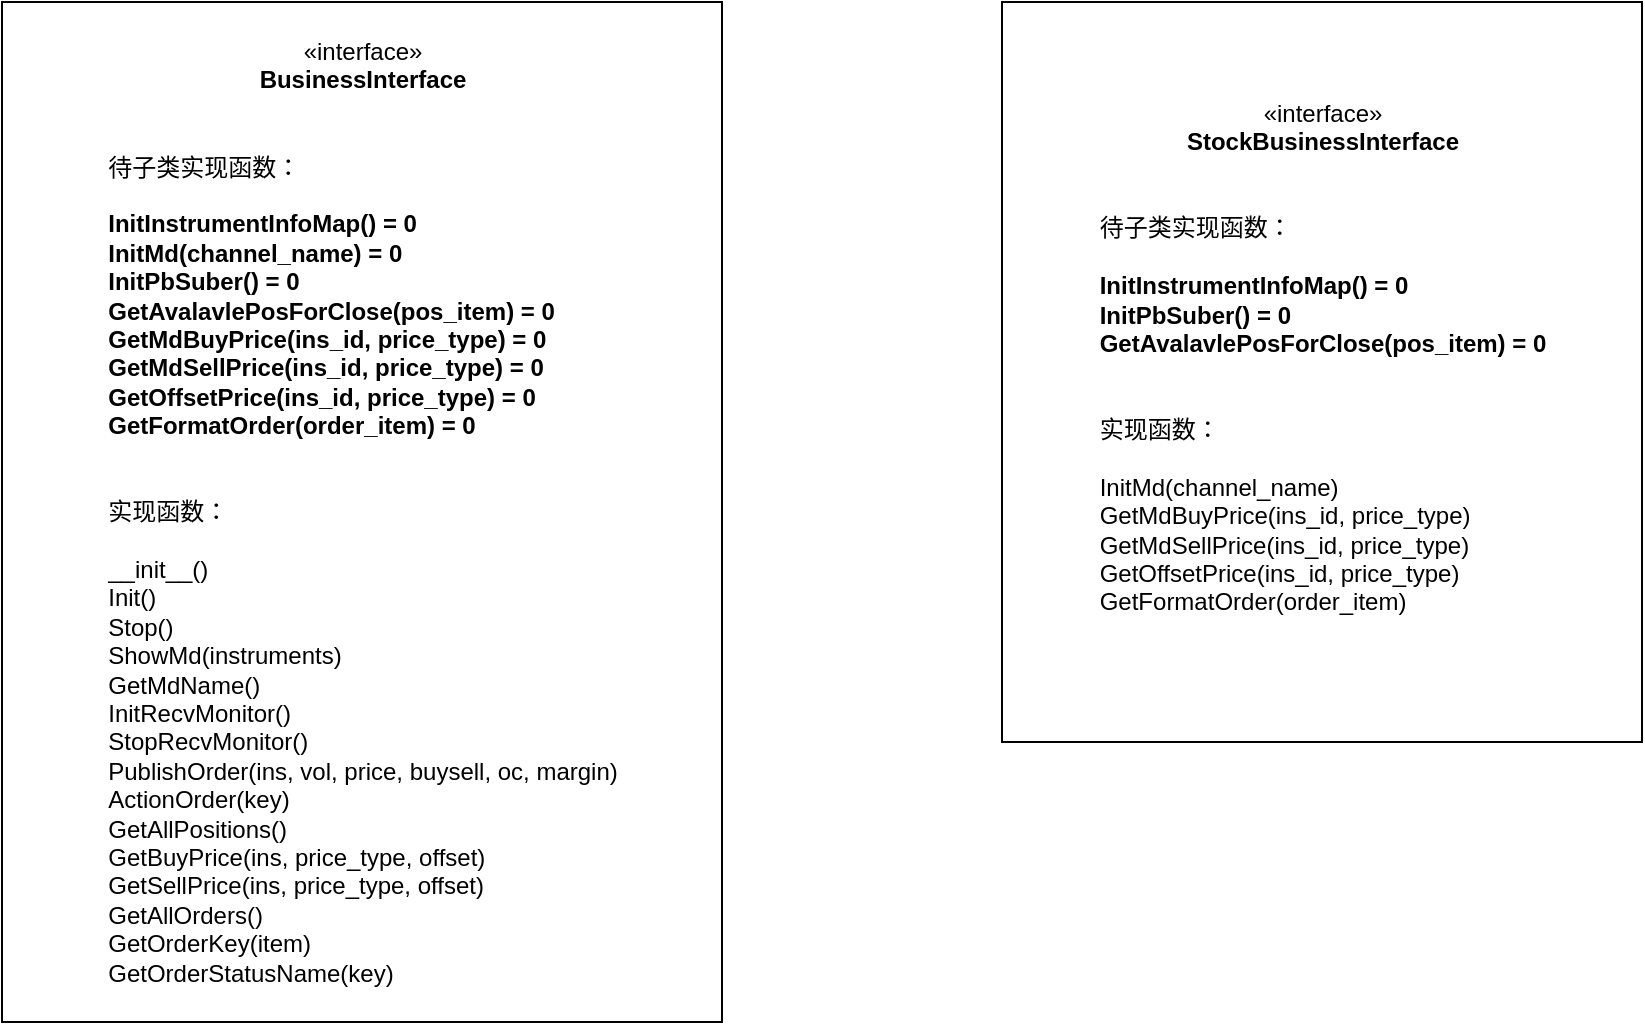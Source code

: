 <mxfile version="19.0.3" type="github">
  <diagram id="C5RBs43oDa-KdzZeNtuy" name="Page-1">
    <mxGraphModel dx="2249" dy="757" grid="1" gridSize="10" guides="1" tooltips="1" connect="1" arrows="1" fold="1" page="1" pageScale="1" pageWidth="827" pageHeight="1169" math="0" shadow="0">
      <root>
        <mxCell id="WIyWlLk6GJQsqaUBKTNV-0" />
        <mxCell id="WIyWlLk6GJQsqaUBKTNV-1" parent="WIyWlLk6GJQsqaUBKTNV-0" />
        <mxCell id="iNfMXYK0mqE8fQsRYW3O-3" value="«interface»&lt;br&gt;&lt;b&gt;StockBusinessInterface&lt;/b&gt;&lt;br&gt;&lt;br&gt;&lt;br&gt;&lt;div style=&quot;text-align: left;&quot;&gt;待子类实现函数：&lt;/div&gt;&lt;div style=&quot;text-align: left;&quot;&gt;&lt;br&gt;&lt;/div&gt;&lt;div style=&quot;text-align: left;&quot;&gt;&lt;div&gt;&lt;span style=&quot;background-color: initial;&quot;&gt;&lt;b&gt;InitInstrumentInfoMap() = 0&lt;/b&gt;&lt;/span&gt;&lt;/div&gt;&lt;div&gt;&lt;span style=&quot;background-color: initial;&quot;&gt;&lt;b&gt;InitPbSuber() = 0&lt;/b&gt;&lt;/span&gt;&lt;/div&gt;&lt;div&gt;&lt;span style=&quot;background-color: initial;&quot;&gt;&lt;b&gt;GetAvalavlePosForClose(pos_item) = 0&lt;/b&gt;&lt;/span&gt;&lt;/div&gt;&lt;/div&gt;&lt;div style=&quot;text-align: left;&quot;&gt;&lt;br&gt;&lt;/div&gt;&lt;div style=&quot;text-align: left;&quot;&gt;&lt;br&gt;&lt;/div&gt;&lt;div style=&quot;text-align: left;&quot;&gt;实现函数：&lt;/div&gt;&lt;div style=&quot;text-align: left;&quot;&gt;&lt;br&gt;&lt;/div&gt;&lt;div style=&quot;text-align: left;&quot;&gt;InitMd(channel_name)&lt;br&gt;&lt;/div&gt;&lt;div style=&quot;text-align: left;&quot;&gt;&lt;div&gt;&lt;span style=&quot;background-color: initial;&quot;&gt;GetMdBuyPrice(ins_id, price_type)&amp;nbsp;&lt;/span&gt;&lt;/div&gt;&lt;div&gt;GetMdSellPrice(ins_id, price_type)&lt;span style=&quot;background-color: initial;&quot;&gt;&lt;br&gt;&lt;/span&gt;&lt;/div&gt;&lt;div&gt;GetOffsetPrice(ins_id, price_type)&lt;br&gt;&lt;/div&gt;&lt;div&gt;GetFormatOrder(order_item)&lt;/div&gt;&lt;/div&gt;&lt;div style=&quot;text-align: left;&quot;&gt;&lt;br&gt;&lt;/div&gt;" style="html=1;" vertex="1" parent="WIyWlLk6GJQsqaUBKTNV-1">
          <mxGeometry x="320" y="80" width="320" height="370" as="geometry" />
        </mxCell>
        <mxCell id="iNfMXYK0mqE8fQsRYW3O-2" value="&lt;br&gt;«interface»&lt;br&gt;&lt;b&gt;BusinessInterface&lt;br&gt;&lt;/b&gt;&lt;br&gt;&lt;div style=&quot;text-align: left;&quot;&gt;&lt;br&gt;&lt;/div&gt;&lt;div style=&quot;text-align: left;&quot;&gt;待子类实现函数：&lt;/div&gt;&lt;div style=&quot;text-align: left;&quot;&gt;&lt;br&gt;&lt;/div&gt;&lt;div style=&quot;text-align: left;&quot;&gt;&lt;span style=&quot;background-color: initial;&quot;&gt;&lt;b&gt;InitInstrumentInfoMap() = 0&lt;/b&gt;&lt;/span&gt;&lt;/div&gt;&lt;div style=&quot;text-align: left;&quot;&gt;&lt;span style=&quot;background-color: initial;&quot;&gt;&lt;b&gt;InitMd(channel_name) = 0&lt;/b&gt;&lt;/span&gt;&lt;/div&gt;&lt;div style=&quot;text-align: left;&quot;&gt;&lt;span style=&quot;background-color: initial;&quot;&gt;&lt;b&gt;InitPbSuber() = 0&lt;/b&gt;&lt;/span&gt;&lt;/div&gt;&lt;div style=&quot;text-align: left;&quot;&gt;&lt;span style=&quot;background-color: initial;&quot;&gt;&lt;b&gt;GetAvalavlePosForClose(pos_item) = 0&lt;/b&gt;&lt;/span&gt;&lt;/div&gt;&lt;div style=&quot;text-align: left;&quot;&gt;&lt;span style=&quot;background-color: initial;&quot;&gt;&lt;b&gt;GetMdBuyPrice(ins_id, price_type) = 0&lt;/b&gt;&lt;/span&gt;&lt;/div&gt;&lt;div style=&quot;text-align: left;&quot;&gt;&lt;b&gt;GetMdSellPrice(ins_id, price_type) = 0&lt;span style=&quot;background-color: initial;&quot;&gt;&lt;br&gt;&lt;/span&gt;&lt;/b&gt;&lt;/div&gt;&lt;div style=&quot;text-align: left;&quot;&gt;&lt;b&gt;GetOffsetPrice(ins_id, price_type) = 0&lt;br&gt;&lt;/b&gt;&lt;/div&gt;&lt;div style=&quot;text-align: left;&quot;&gt;&lt;b&gt;GetFormatOrder(order_item) = 0&lt;/b&gt;&lt;/div&gt;&lt;div style=&quot;text-align: left;&quot;&gt;&lt;br&gt;&lt;/div&gt;&lt;div style=&quot;text-align: left;&quot;&gt;&lt;br&gt;&lt;/div&gt;&lt;div style=&quot;text-align: left;&quot;&gt;实现函数：&lt;/div&gt;&lt;div style=&quot;text-align: left;&quot;&gt;&lt;br&gt;&lt;/div&gt;&lt;div style=&quot;text-align: left;&quot;&gt;__init__()&lt;/div&gt;&lt;div style=&quot;text-align: left;&quot;&gt;Init()&lt;/div&gt;&lt;div style=&quot;text-align: left;&quot;&gt;Stop()&lt;/div&gt;&lt;div style=&quot;text-align: left;&quot;&gt;ShowMd(instruments)&lt;/div&gt;&lt;div style=&quot;text-align: left;&quot;&gt;GetMdName()&lt;/div&gt;&lt;div style=&quot;text-align: left;&quot;&gt;InitRecvMonitor()&lt;/div&gt;&lt;div style=&quot;text-align: left;&quot;&gt;StopRecvMonitor()&lt;/div&gt;&lt;div style=&quot;text-align: left;&quot;&gt;PublishOrder(ins, vol, price, buysell, oc, margin)&lt;/div&gt;&lt;div style=&quot;text-align: left;&quot;&gt;ActionOrder(key)&lt;/div&gt;&lt;div style=&quot;text-align: left;&quot;&gt;GetAllPositions()&lt;/div&gt;&lt;div style=&quot;text-align: left;&quot;&gt;GetBuyPrice(ins, price_type, offset)&lt;/div&gt;&lt;div style=&quot;text-align: left;&quot;&gt;GetSellPrice(ins, price_type, offset)&lt;/div&gt;&lt;div style=&quot;text-align: left;&quot;&gt;GetAllOrders()&lt;/div&gt;&lt;div style=&quot;text-align: left;&quot;&gt;GetOrderKey(item)&lt;/div&gt;&lt;div style=&quot;text-align: left;&quot;&gt;GetOrderStatusName(key)&lt;/div&gt;&lt;div style=&quot;text-align: left;&quot;&gt;&lt;br&gt;&lt;/div&gt;" style="html=1;" vertex="1" parent="WIyWlLk6GJQsqaUBKTNV-1">
          <mxGeometry x="-180" y="80" width="360" height="510" as="geometry" />
        </mxCell>
      </root>
    </mxGraphModel>
  </diagram>
</mxfile>
